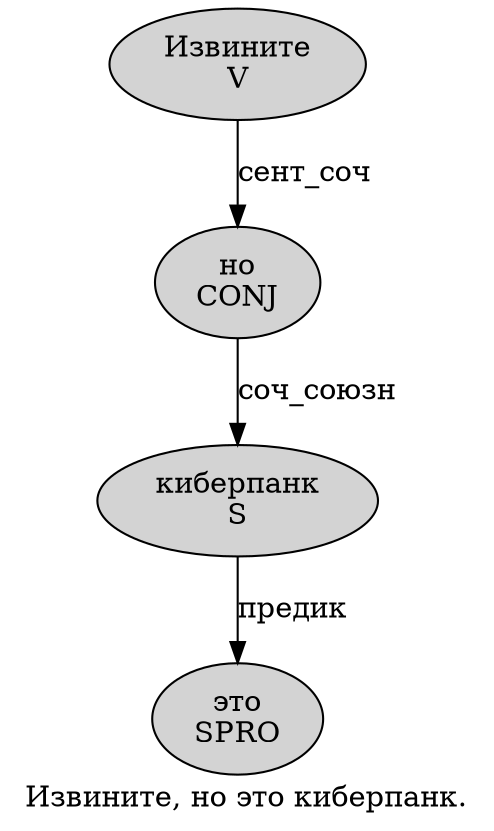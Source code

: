 digraph SENTENCE_2696 {
	graph [label="Извините, но это киберпанк."]
	node [style=filled]
		0 [label="Извините
V" color="" fillcolor=lightgray penwidth=1 shape=ellipse]
		2 [label="но
CONJ" color="" fillcolor=lightgray penwidth=1 shape=ellipse]
		3 [label="это
SPRO" color="" fillcolor=lightgray penwidth=1 shape=ellipse]
		4 [label="киберпанк
S" color="" fillcolor=lightgray penwidth=1 shape=ellipse]
			2 -> 4 [label="соч_союзн"]
			0 -> 2 [label="сент_соч"]
			4 -> 3 [label="предик"]
}